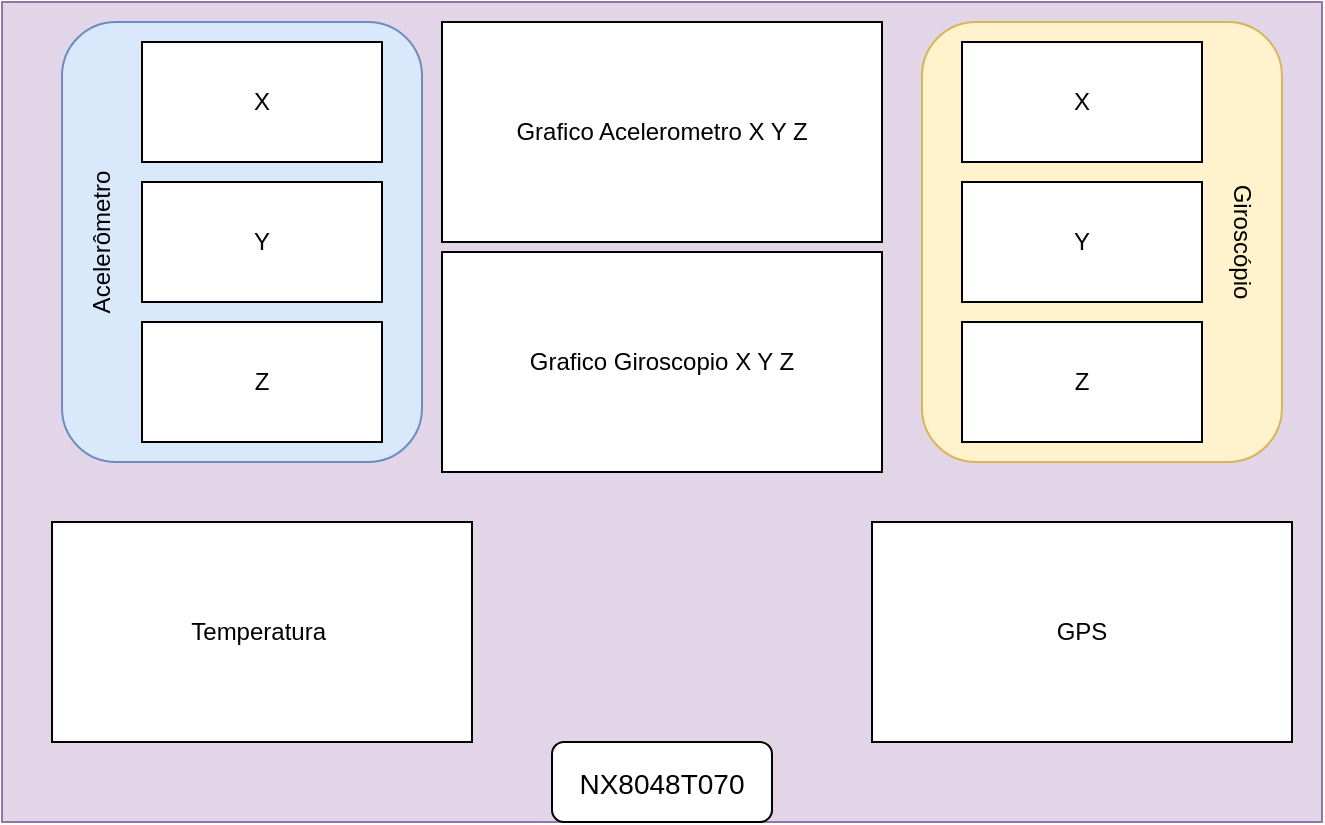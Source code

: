 <mxfile version="20.5.3" type="github">
  <diagram id="5OLkjjOhH-p-Rxp2J72V" name="Página-1">
    <mxGraphModel dx="828" dy="452" grid="1" gridSize="10" guides="1" tooltips="1" connect="1" arrows="1" fold="1" page="1" pageScale="1" pageWidth="827" pageHeight="1169" math="0" shadow="0">
      <root>
        <mxCell id="0" />
        <mxCell id="1" parent="0" />
        <mxCell id="pnu31OZSbeLJtUsavGSy-3" value="" style="rounded=0;whiteSpace=wrap;html=1;fillColor=#e1d5e7;strokeColor=#9673a6;" vertex="1" parent="1">
          <mxGeometry x="60" y="40" width="660" height="410" as="geometry" />
        </mxCell>
        <mxCell id="pnu31OZSbeLJtUsavGSy-25" value="&lt;h3 style=&quot;color: var(--h3_typography-color); box-sizing: border-box; margin-top: var(--h3_typography-margin-top); margin-bottom: var(--h3_typography-margin-bottom); overflow-wrap: break-word; font-family: &amp;quot;Fira Sans&amp;quot;, Arial, Helvetica, sans-serif; font-weight: var(--h3_typography-font-weight); line-height: 1.45; text-align: start; --fontSize:40;&quot; class=&quot;fusion-responsive-typography-calculated&quot; data-lineheight=&quot;58px&quot; data-fontsize=&quot;40&quot;&gt;&lt;span style=&quot;box-sizing: border-box;&quot; dir=&quot;auto&quot;&gt;&lt;font style=&quot;font-size: 14px;&quot;&gt;NX8048T070&lt;/font&gt;&lt;/span&gt;&lt;/h3&gt;" style="rounded=1;whiteSpace=wrap;html=1;labelBackgroundColor=none;fontSize=14;" vertex="1" parent="1">
          <mxGeometry x="335" y="410" width="110" height="40" as="geometry" />
        </mxCell>
        <mxCell id="pnu31OZSbeLJtUsavGSy-20" value="" style="rounded=1;whiteSpace=wrap;html=1;fillColor=#fff2cc;strokeColor=#d6b656;" vertex="1" parent="1">
          <mxGeometry x="520" y="50" width="180" height="220" as="geometry" />
        </mxCell>
        <mxCell id="pnu31OZSbeLJtUsavGSy-18" value="" style="rounded=1;whiteSpace=wrap;html=1;fillColor=#dae8fc;strokeColor=#6c8ebf;" vertex="1" parent="1">
          <mxGeometry x="90" y="50" width="180" height="220" as="geometry" />
        </mxCell>
        <mxCell id="pnu31OZSbeLJtUsavGSy-5" value="Z" style="rounded=0;whiteSpace=wrap;html=1;" vertex="1" parent="1">
          <mxGeometry x="130" y="200" width="120" height="60" as="geometry" />
        </mxCell>
        <mxCell id="pnu31OZSbeLJtUsavGSy-6" value="Y" style="rounded=0;whiteSpace=wrap;html=1;" vertex="1" parent="1">
          <mxGeometry x="130" y="130" width="120" height="60" as="geometry" />
        </mxCell>
        <mxCell id="pnu31OZSbeLJtUsavGSy-7" value="X" style="rounded=0;whiteSpace=wrap;html=1;" vertex="1" parent="1">
          <mxGeometry x="130" y="60" width="120" height="60" as="geometry" />
        </mxCell>
        <mxCell id="pnu31OZSbeLJtUsavGSy-11" value="Grafico Acelerometro X Y Z" style="rounded=0;whiteSpace=wrap;html=1;" vertex="1" parent="1">
          <mxGeometry x="280" y="50" width="220" height="110" as="geometry" />
        </mxCell>
        <mxCell id="pnu31OZSbeLJtUsavGSy-12" value="Grafico Giroscopio X Y Z" style="rounded=0;whiteSpace=wrap;html=1;" vertex="1" parent="1">
          <mxGeometry x="280" y="165" width="220" height="110" as="geometry" />
        </mxCell>
        <mxCell id="pnu31OZSbeLJtUsavGSy-13" value="GPS" style="rounded=0;whiteSpace=wrap;html=1;" vertex="1" parent="1">
          <mxGeometry x="495" y="300" width="210" height="110" as="geometry" />
        </mxCell>
        <mxCell id="pnu31OZSbeLJtUsavGSy-14" value="Temperatura&amp;nbsp;" style="rounded=0;whiteSpace=wrap;html=1;" vertex="1" parent="1">
          <mxGeometry x="85" y="300" width="210" height="110" as="geometry" />
        </mxCell>
        <mxCell id="pnu31OZSbeLJtUsavGSy-15" value="Z" style="rounded=0;whiteSpace=wrap;html=1;" vertex="1" parent="1">
          <mxGeometry x="540" y="200" width="120" height="60" as="geometry" />
        </mxCell>
        <mxCell id="pnu31OZSbeLJtUsavGSy-16" value="Y" style="rounded=0;whiteSpace=wrap;html=1;" vertex="1" parent="1">
          <mxGeometry x="540" y="130" width="120" height="60" as="geometry" />
        </mxCell>
        <mxCell id="pnu31OZSbeLJtUsavGSy-17" value="X" style="rounded=0;whiteSpace=wrap;html=1;" vertex="1" parent="1">
          <mxGeometry x="540" y="60" width="120" height="60" as="geometry" />
        </mxCell>
        <mxCell id="pnu31OZSbeLJtUsavGSy-22" value="Acelerômetro" style="text;html=1;strokeColor=none;fillColor=none;align=center;verticalAlign=middle;whiteSpace=wrap;rounded=0;rotation=-90;" vertex="1" parent="1">
          <mxGeometry x="80" y="145" width="60" height="30" as="geometry" />
        </mxCell>
        <mxCell id="pnu31OZSbeLJtUsavGSy-23" value="Giroscópio" style="text;html=1;strokeColor=none;fillColor=none;align=center;verticalAlign=middle;whiteSpace=wrap;rounded=0;rotation=90;" vertex="1" parent="1">
          <mxGeometry x="650" y="145" width="60" height="30" as="geometry" />
        </mxCell>
      </root>
    </mxGraphModel>
  </diagram>
</mxfile>

